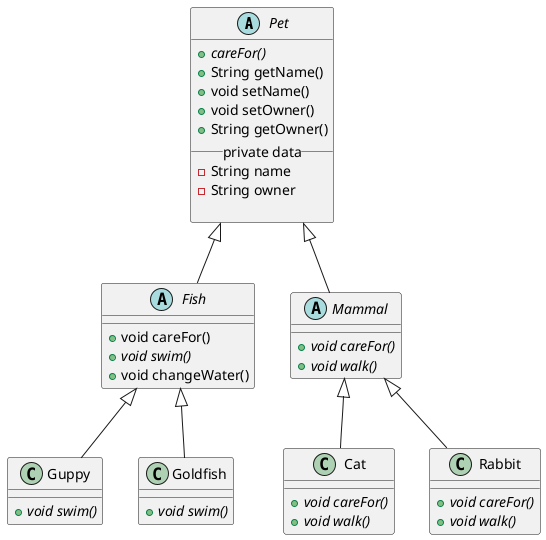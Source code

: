 @startuml


abstract class Pet{
    {abstract} + careFor()
    + String getName()
    + void setName()
    + void setOwner()
    + String getOwner()
    __ private data __
    - String name
    - String owner

}
abstract class Fish{
    + void careFor()
    {abstract} + void swim()
    + void changeWater()
}
abstract class Mammal{
    {abstract} + void careFor()
    {abstract} + void walk()
}
class Cat{
    {abstract} + void careFor()
    {abstract} + void walk()
}
class Rabbit{
    {abstract} + void careFor()
    {abstract} + void walk()
}
class Guppy{
    {abstract} + void swim()
}
class Goldfish{
    {abstract} + void swim()
}
Pet <|-- Mammal
Pet <|-- Fish
Mammal <|-- Cat
Mammal <|-- Rabbit
Fish <|-- Guppy
Fish <|-- Goldfish
@enduml